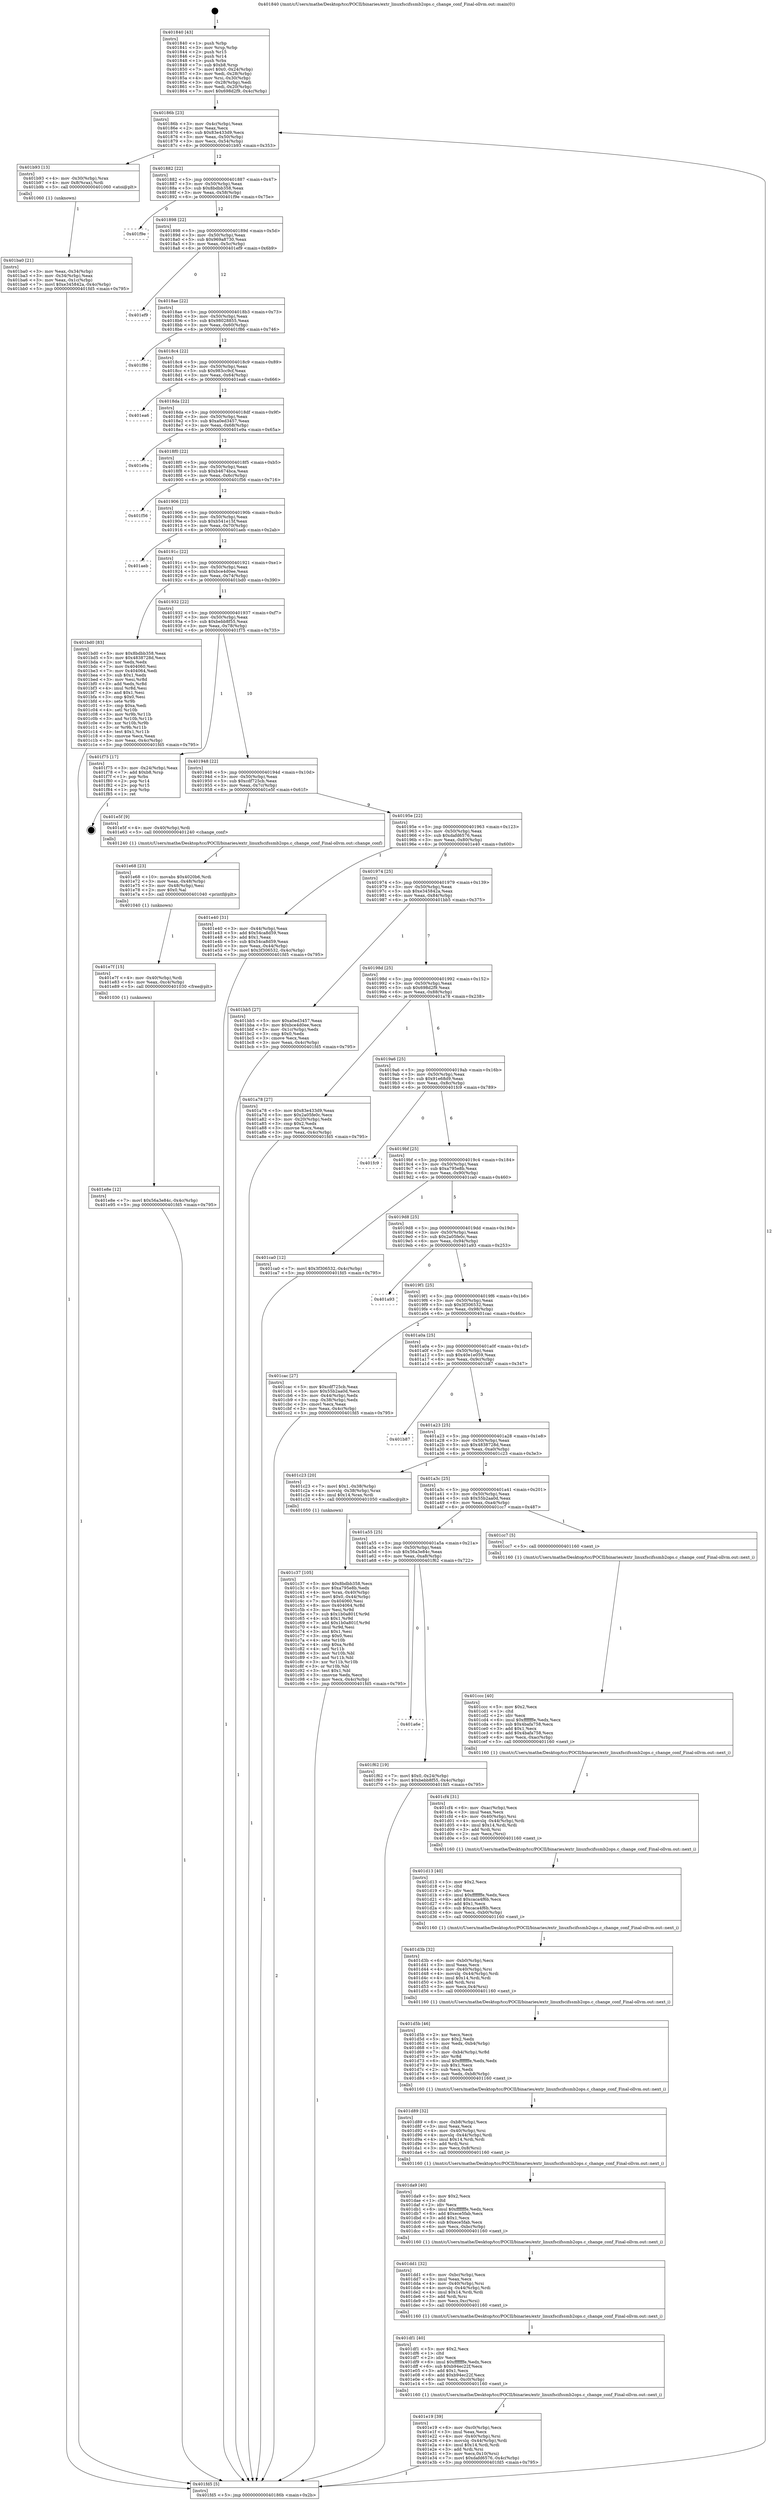 digraph "0x401840" {
  label = "0x401840 (/mnt/c/Users/mathe/Desktop/tcc/POCII/binaries/extr_linuxfscifssmb2ops.c_change_conf_Final-ollvm.out::main(0))"
  labelloc = "t"
  node[shape=record]

  Entry [label="",width=0.3,height=0.3,shape=circle,fillcolor=black,style=filled]
  "0x40186b" [label="{
     0x40186b [23]\l
     | [instrs]\l
     &nbsp;&nbsp;0x40186b \<+3\>: mov -0x4c(%rbp),%eax\l
     &nbsp;&nbsp;0x40186e \<+2\>: mov %eax,%ecx\l
     &nbsp;&nbsp;0x401870 \<+6\>: sub $0x83e433d9,%ecx\l
     &nbsp;&nbsp;0x401876 \<+3\>: mov %eax,-0x50(%rbp)\l
     &nbsp;&nbsp;0x401879 \<+3\>: mov %ecx,-0x54(%rbp)\l
     &nbsp;&nbsp;0x40187c \<+6\>: je 0000000000401b93 \<main+0x353\>\l
  }"]
  "0x401b93" [label="{
     0x401b93 [13]\l
     | [instrs]\l
     &nbsp;&nbsp;0x401b93 \<+4\>: mov -0x30(%rbp),%rax\l
     &nbsp;&nbsp;0x401b97 \<+4\>: mov 0x8(%rax),%rdi\l
     &nbsp;&nbsp;0x401b9b \<+5\>: call 0000000000401060 \<atoi@plt\>\l
     | [calls]\l
     &nbsp;&nbsp;0x401060 \{1\} (unknown)\l
  }"]
  "0x401882" [label="{
     0x401882 [22]\l
     | [instrs]\l
     &nbsp;&nbsp;0x401882 \<+5\>: jmp 0000000000401887 \<main+0x47\>\l
     &nbsp;&nbsp;0x401887 \<+3\>: mov -0x50(%rbp),%eax\l
     &nbsp;&nbsp;0x40188a \<+5\>: sub $0x8bdbb358,%eax\l
     &nbsp;&nbsp;0x40188f \<+3\>: mov %eax,-0x58(%rbp)\l
     &nbsp;&nbsp;0x401892 \<+6\>: je 0000000000401f9e \<main+0x75e\>\l
  }"]
  Exit [label="",width=0.3,height=0.3,shape=circle,fillcolor=black,style=filled,peripheries=2]
  "0x401f9e" [label="{
     0x401f9e\l
  }", style=dashed]
  "0x401898" [label="{
     0x401898 [22]\l
     | [instrs]\l
     &nbsp;&nbsp;0x401898 \<+5\>: jmp 000000000040189d \<main+0x5d\>\l
     &nbsp;&nbsp;0x40189d \<+3\>: mov -0x50(%rbp),%eax\l
     &nbsp;&nbsp;0x4018a0 \<+5\>: sub $0x969a8730,%eax\l
     &nbsp;&nbsp;0x4018a5 \<+3\>: mov %eax,-0x5c(%rbp)\l
     &nbsp;&nbsp;0x4018a8 \<+6\>: je 0000000000401ef9 \<main+0x6b9\>\l
  }"]
  "0x401a6e" [label="{
     0x401a6e\l
  }", style=dashed]
  "0x401ef9" [label="{
     0x401ef9\l
  }", style=dashed]
  "0x4018ae" [label="{
     0x4018ae [22]\l
     | [instrs]\l
     &nbsp;&nbsp;0x4018ae \<+5\>: jmp 00000000004018b3 \<main+0x73\>\l
     &nbsp;&nbsp;0x4018b3 \<+3\>: mov -0x50(%rbp),%eax\l
     &nbsp;&nbsp;0x4018b6 \<+5\>: sub $0x98028855,%eax\l
     &nbsp;&nbsp;0x4018bb \<+3\>: mov %eax,-0x60(%rbp)\l
     &nbsp;&nbsp;0x4018be \<+6\>: je 0000000000401f86 \<main+0x746\>\l
  }"]
  "0x401f62" [label="{
     0x401f62 [19]\l
     | [instrs]\l
     &nbsp;&nbsp;0x401f62 \<+7\>: movl $0x0,-0x24(%rbp)\l
     &nbsp;&nbsp;0x401f69 \<+7\>: movl $0xbebb8f55,-0x4c(%rbp)\l
     &nbsp;&nbsp;0x401f70 \<+5\>: jmp 0000000000401fd5 \<main+0x795\>\l
  }"]
  "0x401f86" [label="{
     0x401f86\l
  }", style=dashed]
  "0x4018c4" [label="{
     0x4018c4 [22]\l
     | [instrs]\l
     &nbsp;&nbsp;0x4018c4 \<+5\>: jmp 00000000004018c9 \<main+0x89\>\l
     &nbsp;&nbsp;0x4018c9 \<+3\>: mov -0x50(%rbp),%eax\l
     &nbsp;&nbsp;0x4018cc \<+5\>: sub $0x983cc9cf,%eax\l
     &nbsp;&nbsp;0x4018d1 \<+3\>: mov %eax,-0x64(%rbp)\l
     &nbsp;&nbsp;0x4018d4 \<+6\>: je 0000000000401ea6 \<main+0x666\>\l
  }"]
  "0x401e8e" [label="{
     0x401e8e [12]\l
     | [instrs]\l
     &nbsp;&nbsp;0x401e8e \<+7\>: movl $0x56a3e84c,-0x4c(%rbp)\l
     &nbsp;&nbsp;0x401e95 \<+5\>: jmp 0000000000401fd5 \<main+0x795\>\l
  }"]
  "0x401ea6" [label="{
     0x401ea6\l
  }", style=dashed]
  "0x4018da" [label="{
     0x4018da [22]\l
     | [instrs]\l
     &nbsp;&nbsp;0x4018da \<+5\>: jmp 00000000004018df \<main+0x9f\>\l
     &nbsp;&nbsp;0x4018df \<+3\>: mov -0x50(%rbp),%eax\l
     &nbsp;&nbsp;0x4018e2 \<+5\>: sub $0xa0ed3457,%eax\l
     &nbsp;&nbsp;0x4018e7 \<+3\>: mov %eax,-0x68(%rbp)\l
     &nbsp;&nbsp;0x4018ea \<+6\>: je 0000000000401e9a \<main+0x65a\>\l
  }"]
  "0x401e7f" [label="{
     0x401e7f [15]\l
     | [instrs]\l
     &nbsp;&nbsp;0x401e7f \<+4\>: mov -0x40(%rbp),%rdi\l
     &nbsp;&nbsp;0x401e83 \<+6\>: mov %eax,-0xc4(%rbp)\l
     &nbsp;&nbsp;0x401e89 \<+5\>: call 0000000000401030 \<free@plt\>\l
     | [calls]\l
     &nbsp;&nbsp;0x401030 \{1\} (unknown)\l
  }"]
  "0x401e9a" [label="{
     0x401e9a\l
  }", style=dashed]
  "0x4018f0" [label="{
     0x4018f0 [22]\l
     | [instrs]\l
     &nbsp;&nbsp;0x4018f0 \<+5\>: jmp 00000000004018f5 \<main+0xb5\>\l
     &nbsp;&nbsp;0x4018f5 \<+3\>: mov -0x50(%rbp),%eax\l
     &nbsp;&nbsp;0x4018f8 \<+5\>: sub $0xb4674bca,%eax\l
     &nbsp;&nbsp;0x4018fd \<+3\>: mov %eax,-0x6c(%rbp)\l
     &nbsp;&nbsp;0x401900 \<+6\>: je 0000000000401f56 \<main+0x716\>\l
  }"]
  "0x401e68" [label="{
     0x401e68 [23]\l
     | [instrs]\l
     &nbsp;&nbsp;0x401e68 \<+10\>: movabs $0x4020b6,%rdi\l
     &nbsp;&nbsp;0x401e72 \<+3\>: mov %eax,-0x48(%rbp)\l
     &nbsp;&nbsp;0x401e75 \<+3\>: mov -0x48(%rbp),%esi\l
     &nbsp;&nbsp;0x401e78 \<+2\>: mov $0x0,%al\l
     &nbsp;&nbsp;0x401e7a \<+5\>: call 0000000000401040 \<printf@plt\>\l
     | [calls]\l
     &nbsp;&nbsp;0x401040 \{1\} (unknown)\l
  }"]
  "0x401f56" [label="{
     0x401f56\l
  }", style=dashed]
  "0x401906" [label="{
     0x401906 [22]\l
     | [instrs]\l
     &nbsp;&nbsp;0x401906 \<+5\>: jmp 000000000040190b \<main+0xcb\>\l
     &nbsp;&nbsp;0x40190b \<+3\>: mov -0x50(%rbp),%eax\l
     &nbsp;&nbsp;0x40190e \<+5\>: sub $0xb541e15f,%eax\l
     &nbsp;&nbsp;0x401913 \<+3\>: mov %eax,-0x70(%rbp)\l
     &nbsp;&nbsp;0x401916 \<+6\>: je 0000000000401aeb \<main+0x2ab\>\l
  }"]
  "0x401e19" [label="{
     0x401e19 [39]\l
     | [instrs]\l
     &nbsp;&nbsp;0x401e19 \<+6\>: mov -0xc0(%rbp),%ecx\l
     &nbsp;&nbsp;0x401e1f \<+3\>: imul %eax,%ecx\l
     &nbsp;&nbsp;0x401e22 \<+4\>: mov -0x40(%rbp),%rsi\l
     &nbsp;&nbsp;0x401e26 \<+4\>: movslq -0x44(%rbp),%rdi\l
     &nbsp;&nbsp;0x401e2a \<+4\>: imul $0x14,%rdi,%rdi\l
     &nbsp;&nbsp;0x401e2e \<+3\>: add %rdi,%rsi\l
     &nbsp;&nbsp;0x401e31 \<+3\>: mov %ecx,0x10(%rsi)\l
     &nbsp;&nbsp;0x401e34 \<+7\>: movl $0xdafd6576,-0x4c(%rbp)\l
     &nbsp;&nbsp;0x401e3b \<+5\>: jmp 0000000000401fd5 \<main+0x795\>\l
  }"]
  "0x401aeb" [label="{
     0x401aeb\l
  }", style=dashed]
  "0x40191c" [label="{
     0x40191c [22]\l
     | [instrs]\l
     &nbsp;&nbsp;0x40191c \<+5\>: jmp 0000000000401921 \<main+0xe1\>\l
     &nbsp;&nbsp;0x401921 \<+3\>: mov -0x50(%rbp),%eax\l
     &nbsp;&nbsp;0x401924 \<+5\>: sub $0xbce4d0ee,%eax\l
     &nbsp;&nbsp;0x401929 \<+3\>: mov %eax,-0x74(%rbp)\l
     &nbsp;&nbsp;0x40192c \<+6\>: je 0000000000401bd0 \<main+0x390\>\l
  }"]
  "0x401df1" [label="{
     0x401df1 [40]\l
     | [instrs]\l
     &nbsp;&nbsp;0x401df1 \<+5\>: mov $0x2,%ecx\l
     &nbsp;&nbsp;0x401df6 \<+1\>: cltd\l
     &nbsp;&nbsp;0x401df7 \<+2\>: idiv %ecx\l
     &nbsp;&nbsp;0x401df9 \<+6\>: imul $0xfffffffe,%edx,%ecx\l
     &nbsp;&nbsp;0x401dff \<+6\>: sub $0xb94ec22f,%ecx\l
     &nbsp;&nbsp;0x401e05 \<+3\>: add $0x1,%ecx\l
     &nbsp;&nbsp;0x401e08 \<+6\>: add $0xb94ec22f,%ecx\l
     &nbsp;&nbsp;0x401e0e \<+6\>: mov %ecx,-0xc0(%rbp)\l
     &nbsp;&nbsp;0x401e14 \<+5\>: call 0000000000401160 \<next_i\>\l
     | [calls]\l
     &nbsp;&nbsp;0x401160 \{1\} (/mnt/c/Users/mathe/Desktop/tcc/POCII/binaries/extr_linuxfscifssmb2ops.c_change_conf_Final-ollvm.out::next_i)\l
  }"]
  "0x401bd0" [label="{
     0x401bd0 [83]\l
     | [instrs]\l
     &nbsp;&nbsp;0x401bd0 \<+5\>: mov $0x8bdbb358,%eax\l
     &nbsp;&nbsp;0x401bd5 \<+5\>: mov $0x4838728d,%ecx\l
     &nbsp;&nbsp;0x401bda \<+2\>: xor %edx,%edx\l
     &nbsp;&nbsp;0x401bdc \<+7\>: mov 0x404060,%esi\l
     &nbsp;&nbsp;0x401be3 \<+7\>: mov 0x404064,%edi\l
     &nbsp;&nbsp;0x401bea \<+3\>: sub $0x1,%edx\l
     &nbsp;&nbsp;0x401bed \<+3\>: mov %esi,%r8d\l
     &nbsp;&nbsp;0x401bf0 \<+3\>: add %edx,%r8d\l
     &nbsp;&nbsp;0x401bf3 \<+4\>: imul %r8d,%esi\l
     &nbsp;&nbsp;0x401bf7 \<+3\>: and $0x1,%esi\l
     &nbsp;&nbsp;0x401bfa \<+3\>: cmp $0x0,%esi\l
     &nbsp;&nbsp;0x401bfd \<+4\>: sete %r9b\l
     &nbsp;&nbsp;0x401c01 \<+3\>: cmp $0xa,%edi\l
     &nbsp;&nbsp;0x401c04 \<+4\>: setl %r10b\l
     &nbsp;&nbsp;0x401c08 \<+3\>: mov %r9b,%r11b\l
     &nbsp;&nbsp;0x401c0b \<+3\>: and %r10b,%r11b\l
     &nbsp;&nbsp;0x401c0e \<+3\>: xor %r10b,%r9b\l
     &nbsp;&nbsp;0x401c11 \<+3\>: or %r9b,%r11b\l
     &nbsp;&nbsp;0x401c14 \<+4\>: test $0x1,%r11b\l
     &nbsp;&nbsp;0x401c18 \<+3\>: cmovne %ecx,%eax\l
     &nbsp;&nbsp;0x401c1b \<+3\>: mov %eax,-0x4c(%rbp)\l
     &nbsp;&nbsp;0x401c1e \<+5\>: jmp 0000000000401fd5 \<main+0x795\>\l
  }"]
  "0x401932" [label="{
     0x401932 [22]\l
     | [instrs]\l
     &nbsp;&nbsp;0x401932 \<+5\>: jmp 0000000000401937 \<main+0xf7\>\l
     &nbsp;&nbsp;0x401937 \<+3\>: mov -0x50(%rbp),%eax\l
     &nbsp;&nbsp;0x40193a \<+5\>: sub $0xbebb8f55,%eax\l
     &nbsp;&nbsp;0x40193f \<+3\>: mov %eax,-0x78(%rbp)\l
     &nbsp;&nbsp;0x401942 \<+6\>: je 0000000000401f75 \<main+0x735\>\l
  }"]
  "0x401dd1" [label="{
     0x401dd1 [32]\l
     | [instrs]\l
     &nbsp;&nbsp;0x401dd1 \<+6\>: mov -0xbc(%rbp),%ecx\l
     &nbsp;&nbsp;0x401dd7 \<+3\>: imul %eax,%ecx\l
     &nbsp;&nbsp;0x401dda \<+4\>: mov -0x40(%rbp),%rsi\l
     &nbsp;&nbsp;0x401dde \<+4\>: movslq -0x44(%rbp),%rdi\l
     &nbsp;&nbsp;0x401de2 \<+4\>: imul $0x14,%rdi,%rdi\l
     &nbsp;&nbsp;0x401de6 \<+3\>: add %rdi,%rsi\l
     &nbsp;&nbsp;0x401de9 \<+3\>: mov %ecx,0xc(%rsi)\l
     &nbsp;&nbsp;0x401dec \<+5\>: call 0000000000401160 \<next_i\>\l
     | [calls]\l
     &nbsp;&nbsp;0x401160 \{1\} (/mnt/c/Users/mathe/Desktop/tcc/POCII/binaries/extr_linuxfscifssmb2ops.c_change_conf_Final-ollvm.out::next_i)\l
  }"]
  "0x401f75" [label="{
     0x401f75 [17]\l
     | [instrs]\l
     &nbsp;&nbsp;0x401f75 \<+3\>: mov -0x24(%rbp),%eax\l
     &nbsp;&nbsp;0x401f78 \<+7\>: add $0xb8,%rsp\l
     &nbsp;&nbsp;0x401f7f \<+1\>: pop %rbx\l
     &nbsp;&nbsp;0x401f80 \<+2\>: pop %r14\l
     &nbsp;&nbsp;0x401f82 \<+2\>: pop %r15\l
     &nbsp;&nbsp;0x401f84 \<+1\>: pop %rbp\l
     &nbsp;&nbsp;0x401f85 \<+1\>: ret\l
  }"]
  "0x401948" [label="{
     0x401948 [22]\l
     | [instrs]\l
     &nbsp;&nbsp;0x401948 \<+5\>: jmp 000000000040194d \<main+0x10d\>\l
     &nbsp;&nbsp;0x40194d \<+3\>: mov -0x50(%rbp),%eax\l
     &nbsp;&nbsp;0x401950 \<+5\>: sub $0xcdf725cb,%eax\l
     &nbsp;&nbsp;0x401955 \<+3\>: mov %eax,-0x7c(%rbp)\l
     &nbsp;&nbsp;0x401958 \<+6\>: je 0000000000401e5f \<main+0x61f\>\l
  }"]
  "0x401da9" [label="{
     0x401da9 [40]\l
     | [instrs]\l
     &nbsp;&nbsp;0x401da9 \<+5\>: mov $0x2,%ecx\l
     &nbsp;&nbsp;0x401dae \<+1\>: cltd\l
     &nbsp;&nbsp;0x401daf \<+2\>: idiv %ecx\l
     &nbsp;&nbsp;0x401db1 \<+6\>: imul $0xfffffffe,%edx,%ecx\l
     &nbsp;&nbsp;0x401db7 \<+6\>: add $0xece5fab,%ecx\l
     &nbsp;&nbsp;0x401dbd \<+3\>: add $0x1,%ecx\l
     &nbsp;&nbsp;0x401dc0 \<+6\>: sub $0xece5fab,%ecx\l
     &nbsp;&nbsp;0x401dc6 \<+6\>: mov %ecx,-0xbc(%rbp)\l
     &nbsp;&nbsp;0x401dcc \<+5\>: call 0000000000401160 \<next_i\>\l
     | [calls]\l
     &nbsp;&nbsp;0x401160 \{1\} (/mnt/c/Users/mathe/Desktop/tcc/POCII/binaries/extr_linuxfscifssmb2ops.c_change_conf_Final-ollvm.out::next_i)\l
  }"]
  "0x401e5f" [label="{
     0x401e5f [9]\l
     | [instrs]\l
     &nbsp;&nbsp;0x401e5f \<+4\>: mov -0x40(%rbp),%rdi\l
     &nbsp;&nbsp;0x401e63 \<+5\>: call 0000000000401240 \<change_conf\>\l
     | [calls]\l
     &nbsp;&nbsp;0x401240 \{1\} (/mnt/c/Users/mathe/Desktop/tcc/POCII/binaries/extr_linuxfscifssmb2ops.c_change_conf_Final-ollvm.out::change_conf)\l
  }"]
  "0x40195e" [label="{
     0x40195e [22]\l
     | [instrs]\l
     &nbsp;&nbsp;0x40195e \<+5\>: jmp 0000000000401963 \<main+0x123\>\l
     &nbsp;&nbsp;0x401963 \<+3\>: mov -0x50(%rbp),%eax\l
     &nbsp;&nbsp;0x401966 \<+5\>: sub $0xdafd6576,%eax\l
     &nbsp;&nbsp;0x40196b \<+3\>: mov %eax,-0x80(%rbp)\l
     &nbsp;&nbsp;0x40196e \<+6\>: je 0000000000401e40 \<main+0x600\>\l
  }"]
  "0x401d89" [label="{
     0x401d89 [32]\l
     | [instrs]\l
     &nbsp;&nbsp;0x401d89 \<+6\>: mov -0xb8(%rbp),%ecx\l
     &nbsp;&nbsp;0x401d8f \<+3\>: imul %eax,%ecx\l
     &nbsp;&nbsp;0x401d92 \<+4\>: mov -0x40(%rbp),%rsi\l
     &nbsp;&nbsp;0x401d96 \<+4\>: movslq -0x44(%rbp),%rdi\l
     &nbsp;&nbsp;0x401d9a \<+4\>: imul $0x14,%rdi,%rdi\l
     &nbsp;&nbsp;0x401d9e \<+3\>: add %rdi,%rsi\l
     &nbsp;&nbsp;0x401da1 \<+3\>: mov %ecx,0x8(%rsi)\l
     &nbsp;&nbsp;0x401da4 \<+5\>: call 0000000000401160 \<next_i\>\l
     | [calls]\l
     &nbsp;&nbsp;0x401160 \{1\} (/mnt/c/Users/mathe/Desktop/tcc/POCII/binaries/extr_linuxfscifssmb2ops.c_change_conf_Final-ollvm.out::next_i)\l
  }"]
  "0x401e40" [label="{
     0x401e40 [31]\l
     | [instrs]\l
     &nbsp;&nbsp;0x401e40 \<+3\>: mov -0x44(%rbp),%eax\l
     &nbsp;&nbsp;0x401e43 \<+5\>: add $0x54ca8d59,%eax\l
     &nbsp;&nbsp;0x401e48 \<+3\>: add $0x1,%eax\l
     &nbsp;&nbsp;0x401e4b \<+5\>: sub $0x54ca8d59,%eax\l
     &nbsp;&nbsp;0x401e50 \<+3\>: mov %eax,-0x44(%rbp)\l
     &nbsp;&nbsp;0x401e53 \<+7\>: movl $0x3f306532,-0x4c(%rbp)\l
     &nbsp;&nbsp;0x401e5a \<+5\>: jmp 0000000000401fd5 \<main+0x795\>\l
  }"]
  "0x401974" [label="{
     0x401974 [25]\l
     | [instrs]\l
     &nbsp;&nbsp;0x401974 \<+5\>: jmp 0000000000401979 \<main+0x139\>\l
     &nbsp;&nbsp;0x401979 \<+3\>: mov -0x50(%rbp),%eax\l
     &nbsp;&nbsp;0x40197c \<+5\>: sub $0xe345842a,%eax\l
     &nbsp;&nbsp;0x401981 \<+6\>: mov %eax,-0x84(%rbp)\l
     &nbsp;&nbsp;0x401987 \<+6\>: je 0000000000401bb5 \<main+0x375\>\l
  }"]
  "0x401d5b" [label="{
     0x401d5b [46]\l
     | [instrs]\l
     &nbsp;&nbsp;0x401d5b \<+2\>: xor %ecx,%ecx\l
     &nbsp;&nbsp;0x401d5d \<+5\>: mov $0x2,%edx\l
     &nbsp;&nbsp;0x401d62 \<+6\>: mov %edx,-0xb4(%rbp)\l
     &nbsp;&nbsp;0x401d68 \<+1\>: cltd\l
     &nbsp;&nbsp;0x401d69 \<+7\>: mov -0xb4(%rbp),%r8d\l
     &nbsp;&nbsp;0x401d70 \<+3\>: idiv %r8d\l
     &nbsp;&nbsp;0x401d73 \<+6\>: imul $0xfffffffe,%edx,%edx\l
     &nbsp;&nbsp;0x401d79 \<+3\>: sub $0x1,%ecx\l
     &nbsp;&nbsp;0x401d7c \<+2\>: sub %ecx,%edx\l
     &nbsp;&nbsp;0x401d7e \<+6\>: mov %edx,-0xb8(%rbp)\l
     &nbsp;&nbsp;0x401d84 \<+5\>: call 0000000000401160 \<next_i\>\l
     | [calls]\l
     &nbsp;&nbsp;0x401160 \{1\} (/mnt/c/Users/mathe/Desktop/tcc/POCII/binaries/extr_linuxfscifssmb2ops.c_change_conf_Final-ollvm.out::next_i)\l
  }"]
  "0x401bb5" [label="{
     0x401bb5 [27]\l
     | [instrs]\l
     &nbsp;&nbsp;0x401bb5 \<+5\>: mov $0xa0ed3457,%eax\l
     &nbsp;&nbsp;0x401bba \<+5\>: mov $0xbce4d0ee,%ecx\l
     &nbsp;&nbsp;0x401bbf \<+3\>: mov -0x1c(%rbp),%edx\l
     &nbsp;&nbsp;0x401bc2 \<+3\>: cmp $0x0,%edx\l
     &nbsp;&nbsp;0x401bc5 \<+3\>: cmove %ecx,%eax\l
     &nbsp;&nbsp;0x401bc8 \<+3\>: mov %eax,-0x4c(%rbp)\l
     &nbsp;&nbsp;0x401bcb \<+5\>: jmp 0000000000401fd5 \<main+0x795\>\l
  }"]
  "0x40198d" [label="{
     0x40198d [25]\l
     | [instrs]\l
     &nbsp;&nbsp;0x40198d \<+5\>: jmp 0000000000401992 \<main+0x152\>\l
     &nbsp;&nbsp;0x401992 \<+3\>: mov -0x50(%rbp),%eax\l
     &nbsp;&nbsp;0x401995 \<+5\>: sub $0x698d2f9,%eax\l
     &nbsp;&nbsp;0x40199a \<+6\>: mov %eax,-0x88(%rbp)\l
     &nbsp;&nbsp;0x4019a0 \<+6\>: je 0000000000401a78 \<main+0x238\>\l
  }"]
  "0x401d3b" [label="{
     0x401d3b [32]\l
     | [instrs]\l
     &nbsp;&nbsp;0x401d3b \<+6\>: mov -0xb0(%rbp),%ecx\l
     &nbsp;&nbsp;0x401d41 \<+3\>: imul %eax,%ecx\l
     &nbsp;&nbsp;0x401d44 \<+4\>: mov -0x40(%rbp),%rsi\l
     &nbsp;&nbsp;0x401d48 \<+4\>: movslq -0x44(%rbp),%rdi\l
     &nbsp;&nbsp;0x401d4c \<+4\>: imul $0x14,%rdi,%rdi\l
     &nbsp;&nbsp;0x401d50 \<+3\>: add %rdi,%rsi\l
     &nbsp;&nbsp;0x401d53 \<+3\>: mov %ecx,0x4(%rsi)\l
     &nbsp;&nbsp;0x401d56 \<+5\>: call 0000000000401160 \<next_i\>\l
     | [calls]\l
     &nbsp;&nbsp;0x401160 \{1\} (/mnt/c/Users/mathe/Desktop/tcc/POCII/binaries/extr_linuxfscifssmb2ops.c_change_conf_Final-ollvm.out::next_i)\l
  }"]
  "0x401a78" [label="{
     0x401a78 [27]\l
     | [instrs]\l
     &nbsp;&nbsp;0x401a78 \<+5\>: mov $0x83e433d9,%eax\l
     &nbsp;&nbsp;0x401a7d \<+5\>: mov $0x2a05fe0c,%ecx\l
     &nbsp;&nbsp;0x401a82 \<+3\>: mov -0x20(%rbp),%edx\l
     &nbsp;&nbsp;0x401a85 \<+3\>: cmp $0x2,%edx\l
     &nbsp;&nbsp;0x401a88 \<+3\>: cmovne %ecx,%eax\l
     &nbsp;&nbsp;0x401a8b \<+3\>: mov %eax,-0x4c(%rbp)\l
     &nbsp;&nbsp;0x401a8e \<+5\>: jmp 0000000000401fd5 \<main+0x795\>\l
  }"]
  "0x4019a6" [label="{
     0x4019a6 [25]\l
     | [instrs]\l
     &nbsp;&nbsp;0x4019a6 \<+5\>: jmp 00000000004019ab \<main+0x16b\>\l
     &nbsp;&nbsp;0x4019ab \<+3\>: mov -0x50(%rbp),%eax\l
     &nbsp;&nbsp;0x4019ae \<+5\>: sub $0x91e68d9,%eax\l
     &nbsp;&nbsp;0x4019b3 \<+6\>: mov %eax,-0x8c(%rbp)\l
     &nbsp;&nbsp;0x4019b9 \<+6\>: je 0000000000401fc9 \<main+0x789\>\l
  }"]
  "0x401fd5" [label="{
     0x401fd5 [5]\l
     | [instrs]\l
     &nbsp;&nbsp;0x401fd5 \<+5\>: jmp 000000000040186b \<main+0x2b\>\l
  }"]
  "0x401840" [label="{
     0x401840 [43]\l
     | [instrs]\l
     &nbsp;&nbsp;0x401840 \<+1\>: push %rbp\l
     &nbsp;&nbsp;0x401841 \<+3\>: mov %rsp,%rbp\l
     &nbsp;&nbsp;0x401844 \<+2\>: push %r15\l
     &nbsp;&nbsp;0x401846 \<+2\>: push %r14\l
     &nbsp;&nbsp;0x401848 \<+1\>: push %rbx\l
     &nbsp;&nbsp;0x401849 \<+7\>: sub $0xb8,%rsp\l
     &nbsp;&nbsp;0x401850 \<+7\>: movl $0x0,-0x24(%rbp)\l
     &nbsp;&nbsp;0x401857 \<+3\>: mov %edi,-0x28(%rbp)\l
     &nbsp;&nbsp;0x40185a \<+4\>: mov %rsi,-0x30(%rbp)\l
     &nbsp;&nbsp;0x40185e \<+3\>: mov -0x28(%rbp),%edi\l
     &nbsp;&nbsp;0x401861 \<+3\>: mov %edi,-0x20(%rbp)\l
     &nbsp;&nbsp;0x401864 \<+7\>: movl $0x698d2f9,-0x4c(%rbp)\l
  }"]
  "0x401ba0" [label="{
     0x401ba0 [21]\l
     | [instrs]\l
     &nbsp;&nbsp;0x401ba0 \<+3\>: mov %eax,-0x34(%rbp)\l
     &nbsp;&nbsp;0x401ba3 \<+3\>: mov -0x34(%rbp),%eax\l
     &nbsp;&nbsp;0x401ba6 \<+3\>: mov %eax,-0x1c(%rbp)\l
     &nbsp;&nbsp;0x401ba9 \<+7\>: movl $0xe345842a,-0x4c(%rbp)\l
     &nbsp;&nbsp;0x401bb0 \<+5\>: jmp 0000000000401fd5 \<main+0x795\>\l
  }"]
  "0x401d13" [label="{
     0x401d13 [40]\l
     | [instrs]\l
     &nbsp;&nbsp;0x401d13 \<+5\>: mov $0x2,%ecx\l
     &nbsp;&nbsp;0x401d18 \<+1\>: cltd\l
     &nbsp;&nbsp;0x401d19 \<+2\>: idiv %ecx\l
     &nbsp;&nbsp;0x401d1b \<+6\>: imul $0xfffffffe,%edx,%ecx\l
     &nbsp;&nbsp;0x401d21 \<+6\>: add $0xcaca4f6b,%ecx\l
     &nbsp;&nbsp;0x401d27 \<+3\>: add $0x1,%ecx\l
     &nbsp;&nbsp;0x401d2a \<+6\>: sub $0xcaca4f6b,%ecx\l
     &nbsp;&nbsp;0x401d30 \<+6\>: mov %ecx,-0xb0(%rbp)\l
     &nbsp;&nbsp;0x401d36 \<+5\>: call 0000000000401160 \<next_i\>\l
     | [calls]\l
     &nbsp;&nbsp;0x401160 \{1\} (/mnt/c/Users/mathe/Desktop/tcc/POCII/binaries/extr_linuxfscifssmb2ops.c_change_conf_Final-ollvm.out::next_i)\l
  }"]
  "0x401fc9" [label="{
     0x401fc9\l
  }", style=dashed]
  "0x4019bf" [label="{
     0x4019bf [25]\l
     | [instrs]\l
     &nbsp;&nbsp;0x4019bf \<+5\>: jmp 00000000004019c4 \<main+0x184\>\l
     &nbsp;&nbsp;0x4019c4 \<+3\>: mov -0x50(%rbp),%eax\l
     &nbsp;&nbsp;0x4019c7 \<+5\>: sub $0xa795e8b,%eax\l
     &nbsp;&nbsp;0x4019cc \<+6\>: mov %eax,-0x90(%rbp)\l
     &nbsp;&nbsp;0x4019d2 \<+6\>: je 0000000000401ca0 \<main+0x460\>\l
  }"]
  "0x401cf4" [label="{
     0x401cf4 [31]\l
     | [instrs]\l
     &nbsp;&nbsp;0x401cf4 \<+6\>: mov -0xac(%rbp),%ecx\l
     &nbsp;&nbsp;0x401cfa \<+3\>: imul %eax,%ecx\l
     &nbsp;&nbsp;0x401cfd \<+4\>: mov -0x40(%rbp),%rsi\l
     &nbsp;&nbsp;0x401d01 \<+4\>: movslq -0x44(%rbp),%rdi\l
     &nbsp;&nbsp;0x401d05 \<+4\>: imul $0x14,%rdi,%rdi\l
     &nbsp;&nbsp;0x401d09 \<+3\>: add %rdi,%rsi\l
     &nbsp;&nbsp;0x401d0c \<+2\>: mov %ecx,(%rsi)\l
     &nbsp;&nbsp;0x401d0e \<+5\>: call 0000000000401160 \<next_i\>\l
     | [calls]\l
     &nbsp;&nbsp;0x401160 \{1\} (/mnt/c/Users/mathe/Desktop/tcc/POCII/binaries/extr_linuxfscifssmb2ops.c_change_conf_Final-ollvm.out::next_i)\l
  }"]
  "0x401ca0" [label="{
     0x401ca0 [12]\l
     | [instrs]\l
     &nbsp;&nbsp;0x401ca0 \<+7\>: movl $0x3f306532,-0x4c(%rbp)\l
     &nbsp;&nbsp;0x401ca7 \<+5\>: jmp 0000000000401fd5 \<main+0x795\>\l
  }"]
  "0x4019d8" [label="{
     0x4019d8 [25]\l
     | [instrs]\l
     &nbsp;&nbsp;0x4019d8 \<+5\>: jmp 00000000004019dd \<main+0x19d\>\l
     &nbsp;&nbsp;0x4019dd \<+3\>: mov -0x50(%rbp),%eax\l
     &nbsp;&nbsp;0x4019e0 \<+5\>: sub $0x2a05fe0c,%eax\l
     &nbsp;&nbsp;0x4019e5 \<+6\>: mov %eax,-0x94(%rbp)\l
     &nbsp;&nbsp;0x4019eb \<+6\>: je 0000000000401a93 \<main+0x253\>\l
  }"]
  "0x401ccc" [label="{
     0x401ccc [40]\l
     | [instrs]\l
     &nbsp;&nbsp;0x401ccc \<+5\>: mov $0x2,%ecx\l
     &nbsp;&nbsp;0x401cd1 \<+1\>: cltd\l
     &nbsp;&nbsp;0x401cd2 \<+2\>: idiv %ecx\l
     &nbsp;&nbsp;0x401cd4 \<+6\>: imul $0xfffffffe,%edx,%ecx\l
     &nbsp;&nbsp;0x401cda \<+6\>: sub $0x4bafa758,%ecx\l
     &nbsp;&nbsp;0x401ce0 \<+3\>: add $0x1,%ecx\l
     &nbsp;&nbsp;0x401ce3 \<+6\>: add $0x4bafa758,%ecx\l
     &nbsp;&nbsp;0x401ce9 \<+6\>: mov %ecx,-0xac(%rbp)\l
     &nbsp;&nbsp;0x401cef \<+5\>: call 0000000000401160 \<next_i\>\l
     | [calls]\l
     &nbsp;&nbsp;0x401160 \{1\} (/mnt/c/Users/mathe/Desktop/tcc/POCII/binaries/extr_linuxfscifssmb2ops.c_change_conf_Final-ollvm.out::next_i)\l
  }"]
  "0x401a93" [label="{
     0x401a93\l
  }", style=dashed]
  "0x4019f1" [label="{
     0x4019f1 [25]\l
     | [instrs]\l
     &nbsp;&nbsp;0x4019f1 \<+5\>: jmp 00000000004019f6 \<main+0x1b6\>\l
     &nbsp;&nbsp;0x4019f6 \<+3\>: mov -0x50(%rbp),%eax\l
     &nbsp;&nbsp;0x4019f9 \<+5\>: sub $0x3f306532,%eax\l
     &nbsp;&nbsp;0x4019fe \<+6\>: mov %eax,-0x98(%rbp)\l
     &nbsp;&nbsp;0x401a04 \<+6\>: je 0000000000401cac \<main+0x46c\>\l
  }"]
  "0x401a55" [label="{
     0x401a55 [25]\l
     | [instrs]\l
     &nbsp;&nbsp;0x401a55 \<+5\>: jmp 0000000000401a5a \<main+0x21a\>\l
     &nbsp;&nbsp;0x401a5a \<+3\>: mov -0x50(%rbp),%eax\l
     &nbsp;&nbsp;0x401a5d \<+5\>: sub $0x56a3e84c,%eax\l
     &nbsp;&nbsp;0x401a62 \<+6\>: mov %eax,-0xa8(%rbp)\l
     &nbsp;&nbsp;0x401a68 \<+6\>: je 0000000000401f62 \<main+0x722\>\l
  }"]
  "0x401cac" [label="{
     0x401cac [27]\l
     | [instrs]\l
     &nbsp;&nbsp;0x401cac \<+5\>: mov $0xcdf725cb,%eax\l
     &nbsp;&nbsp;0x401cb1 \<+5\>: mov $0x55b2aa0d,%ecx\l
     &nbsp;&nbsp;0x401cb6 \<+3\>: mov -0x44(%rbp),%edx\l
     &nbsp;&nbsp;0x401cb9 \<+3\>: cmp -0x38(%rbp),%edx\l
     &nbsp;&nbsp;0x401cbc \<+3\>: cmovl %ecx,%eax\l
     &nbsp;&nbsp;0x401cbf \<+3\>: mov %eax,-0x4c(%rbp)\l
     &nbsp;&nbsp;0x401cc2 \<+5\>: jmp 0000000000401fd5 \<main+0x795\>\l
  }"]
  "0x401a0a" [label="{
     0x401a0a [25]\l
     | [instrs]\l
     &nbsp;&nbsp;0x401a0a \<+5\>: jmp 0000000000401a0f \<main+0x1cf\>\l
     &nbsp;&nbsp;0x401a0f \<+3\>: mov -0x50(%rbp),%eax\l
     &nbsp;&nbsp;0x401a12 \<+5\>: sub $0x40e1e059,%eax\l
     &nbsp;&nbsp;0x401a17 \<+6\>: mov %eax,-0x9c(%rbp)\l
     &nbsp;&nbsp;0x401a1d \<+6\>: je 0000000000401b87 \<main+0x347\>\l
  }"]
  "0x401cc7" [label="{
     0x401cc7 [5]\l
     | [instrs]\l
     &nbsp;&nbsp;0x401cc7 \<+5\>: call 0000000000401160 \<next_i\>\l
     | [calls]\l
     &nbsp;&nbsp;0x401160 \{1\} (/mnt/c/Users/mathe/Desktop/tcc/POCII/binaries/extr_linuxfscifssmb2ops.c_change_conf_Final-ollvm.out::next_i)\l
  }"]
  "0x401b87" [label="{
     0x401b87\l
  }", style=dashed]
  "0x401a23" [label="{
     0x401a23 [25]\l
     | [instrs]\l
     &nbsp;&nbsp;0x401a23 \<+5\>: jmp 0000000000401a28 \<main+0x1e8\>\l
     &nbsp;&nbsp;0x401a28 \<+3\>: mov -0x50(%rbp),%eax\l
     &nbsp;&nbsp;0x401a2b \<+5\>: sub $0x4838728d,%eax\l
     &nbsp;&nbsp;0x401a30 \<+6\>: mov %eax,-0xa0(%rbp)\l
     &nbsp;&nbsp;0x401a36 \<+6\>: je 0000000000401c23 \<main+0x3e3\>\l
  }"]
  "0x401c37" [label="{
     0x401c37 [105]\l
     | [instrs]\l
     &nbsp;&nbsp;0x401c37 \<+5\>: mov $0x8bdbb358,%ecx\l
     &nbsp;&nbsp;0x401c3c \<+5\>: mov $0xa795e8b,%edx\l
     &nbsp;&nbsp;0x401c41 \<+4\>: mov %rax,-0x40(%rbp)\l
     &nbsp;&nbsp;0x401c45 \<+7\>: movl $0x0,-0x44(%rbp)\l
     &nbsp;&nbsp;0x401c4c \<+7\>: mov 0x404060,%esi\l
     &nbsp;&nbsp;0x401c53 \<+8\>: mov 0x404064,%r8d\l
     &nbsp;&nbsp;0x401c5b \<+3\>: mov %esi,%r9d\l
     &nbsp;&nbsp;0x401c5e \<+7\>: sub $0x1b0a801f,%r9d\l
     &nbsp;&nbsp;0x401c65 \<+4\>: sub $0x1,%r9d\l
     &nbsp;&nbsp;0x401c69 \<+7\>: add $0x1b0a801f,%r9d\l
     &nbsp;&nbsp;0x401c70 \<+4\>: imul %r9d,%esi\l
     &nbsp;&nbsp;0x401c74 \<+3\>: and $0x1,%esi\l
     &nbsp;&nbsp;0x401c77 \<+3\>: cmp $0x0,%esi\l
     &nbsp;&nbsp;0x401c7a \<+4\>: sete %r10b\l
     &nbsp;&nbsp;0x401c7e \<+4\>: cmp $0xa,%r8d\l
     &nbsp;&nbsp;0x401c82 \<+4\>: setl %r11b\l
     &nbsp;&nbsp;0x401c86 \<+3\>: mov %r10b,%bl\l
     &nbsp;&nbsp;0x401c89 \<+3\>: and %r11b,%bl\l
     &nbsp;&nbsp;0x401c8c \<+3\>: xor %r11b,%r10b\l
     &nbsp;&nbsp;0x401c8f \<+3\>: or %r10b,%bl\l
     &nbsp;&nbsp;0x401c92 \<+3\>: test $0x1,%bl\l
     &nbsp;&nbsp;0x401c95 \<+3\>: cmovne %edx,%ecx\l
     &nbsp;&nbsp;0x401c98 \<+3\>: mov %ecx,-0x4c(%rbp)\l
     &nbsp;&nbsp;0x401c9b \<+5\>: jmp 0000000000401fd5 \<main+0x795\>\l
  }"]
  "0x401c23" [label="{
     0x401c23 [20]\l
     | [instrs]\l
     &nbsp;&nbsp;0x401c23 \<+7\>: movl $0x1,-0x38(%rbp)\l
     &nbsp;&nbsp;0x401c2a \<+4\>: movslq -0x38(%rbp),%rax\l
     &nbsp;&nbsp;0x401c2e \<+4\>: imul $0x14,%rax,%rdi\l
     &nbsp;&nbsp;0x401c32 \<+5\>: call 0000000000401050 \<malloc@plt\>\l
     | [calls]\l
     &nbsp;&nbsp;0x401050 \{1\} (unknown)\l
  }"]
  "0x401a3c" [label="{
     0x401a3c [25]\l
     | [instrs]\l
     &nbsp;&nbsp;0x401a3c \<+5\>: jmp 0000000000401a41 \<main+0x201\>\l
     &nbsp;&nbsp;0x401a41 \<+3\>: mov -0x50(%rbp),%eax\l
     &nbsp;&nbsp;0x401a44 \<+5\>: sub $0x55b2aa0d,%eax\l
     &nbsp;&nbsp;0x401a49 \<+6\>: mov %eax,-0xa4(%rbp)\l
     &nbsp;&nbsp;0x401a4f \<+6\>: je 0000000000401cc7 \<main+0x487\>\l
  }"]
  Entry -> "0x401840" [label=" 1"]
  "0x40186b" -> "0x401b93" [label=" 1"]
  "0x40186b" -> "0x401882" [label=" 12"]
  "0x401f75" -> Exit [label=" 1"]
  "0x401882" -> "0x401f9e" [label=" 0"]
  "0x401882" -> "0x401898" [label=" 12"]
  "0x401f62" -> "0x401fd5" [label=" 1"]
  "0x401898" -> "0x401ef9" [label=" 0"]
  "0x401898" -> "0x4018ae" [label=" 12"]
  "0x401a55" -> "0x401a6e" [label=" 0"]
  "0x4018ae" -> "0x401f86" [label=" 0"]
  "0x4018ae" -> "0x4018c4" [label=" 12"]
  "0x401a55" -> "0x401f62" [label=" 1"]
  "0x4018c4" -> "0x401ea6" [label=" 0"]
  "0x4018c4" -> "0x4018da" [label=" 12"]
  "0x401e8e" -> "0x401fd5" [label=" 1"]
  "0x4018da" -> "0x401e9a" [label=" 0"]
  "0x4018da" -> "0x4018f0" [label=" 12"]
  "0x401e7f" -> "0x401e8e" [label=" 1"]
  "0x4018f0" -> "0x401f56" [label=" 0"]
  "0x4018f0" -> "0x401906" [label=" 12"]
  "0x401e68" -> "0x401e7f" [label=" 1"]
  "0x401906" -> "0x401aeb" [label=" 0"]
  "0x401906" -> "0x40191c" [label=" 12"]
  "0x401e5f" -> "0x401e68" [label=" 1"]
  "0x40191c" -> "0x401bd0" [label=" 1"]
  "0x40191c" -> "0x401932" [label=" 11"]
  "0x401e40" -> "0x401fd5" [label=" 1"]
  "0x401932" -> "0x401f75" [label=" 1"]
  "0x401932" -> "0x401948" [label=" 10"]
  "0x401e19" -> "0x401fd5" [label=" 1"]
  "0x401948" -> "0x401e5f" [label=" 1"]
  "0x401948" -> "0x40195e" [label=" 9"]
  "0x401df1" -> "0x401e19" [label=" 1"]
  "0x40195e" -> "0x401e40" [label=" 1"]
  "0x40195e" -> "0x401974" [label=" 8"]
  "0x401dd1" -> "0x401df1" [label=" 1"]
  "0x401974" -> "0x401bb5" [label=" 1"]
  "0x401974" -> "0x40198d" [label=" 7"]
  "0x401da9" -> "0x401dd1" [label=" 1"]
  "0x40198d" -> "0x401a78" [label=" 1"]
  "0x40198d" -> "0x4019a6" [label=" 6"]
  "0x401a78" -> "0x401fd5" [label=" 1"]
  "0x401840" -> "0x40186b" [label=" 1"]
  "0x401fd5" -> "0x40186b" [label=" 12"]
  "0x401b93" -> "0x401ba0" [label=" 1"]
  "0x401ba0" -> "0x401fd5" [label=" 1"]
  "0x401bb5" -> "0x401fd5" [label=" 1"]
  "0x401bd0" -> "0x401fd5" [label=" 1"]
  "0x401d89" -> "0x401da9" [label=" 1"]
  "0x4019a6" -> "0x401fc9" [label=" 0"]
  "0x4019a6" -> "0x4019bf" [label=" 6"]
  "0x401d5b" -> "0x401d89" [label=" 1"]
  "0x4019bf" -> "0x401ca0" [label=" 1"]
  "0x4019bf" -> "0x4019d8" [label=" 5"]
  "0x401d3b" -> "0x401d5b" [label=" 1"]
  "0x4019d8" -> "0x401a93" [label=" 0"]
  "0x4019d8" -> "0x4019f1" [label=" 5"]
  "0x401d13" -> "0x401d3b" [label=" 1"]
  "0x4019f1" -> "0x401cac" [label=" 2"]
  "0x4019f1" -> "0x401a0a" [label=" 3"]
  "0x401cf4" -> "0x401d13" [label=" 1"]
  "0x401a0a" -> "0x401b87" [label=" 0"]
  "0x401a0a" -> "0x401a23" [label=" 3"]
  "0x401ccc" -> "0x401cf4" [label=" 1"]
  "0x401a23" -> "0x401c23" [label=" 1"]
  "0x401a23" -> "0x401a3c" [label=" 2"]
  "0x401c23" -> "0x401c37" [label=" 1"]
  "0x401c37" -> "0x401fd5" [label=" 1"]
  "0x401ca0" -> "0x401fd5" [label=" 1"]
  "0x401cac" -> "0x401fd5" [label=" 2"]
  "0x401cc7" -> "0x401ccc" [label=" 1"]
  "0x401a3c" -> "0x401cc7" [label=" 1"]
  "0x401a3c" -> "0x401a55" [label=" 1"]
}
